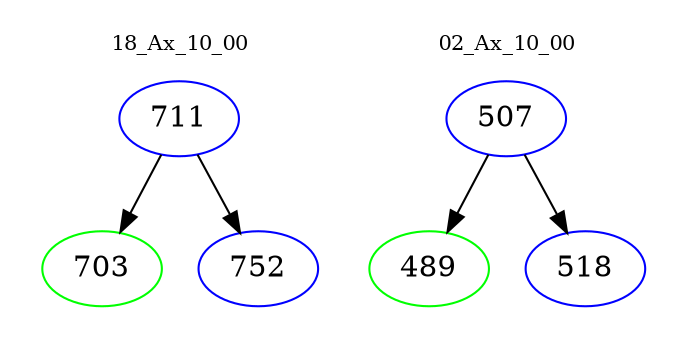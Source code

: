 digraph{
subgraph cluster_0 {
color = white
label = "18_Ax_10_00";
fontsize=10;
T0_711 [label="711", color="blue"]
T0_711 -> T0_703 [color="black"]
T0_703 [label="703", color="green"]
T0_711 -> T0_752 [color="black"]
T0_752 [label="752", color="blue"]
}
subgraph cluster_1 {
color = white
label = "02_Ax_10_00";
fontsize=10;
T1_507 [label="507", color="blue"]
T1_507 -> T1_489 [color="black"]
T1_489 [label="489", color="green"]
T1_507 -> T1_518 [color="black"]
T1_518 [label="518", color="blue"]
}
}
